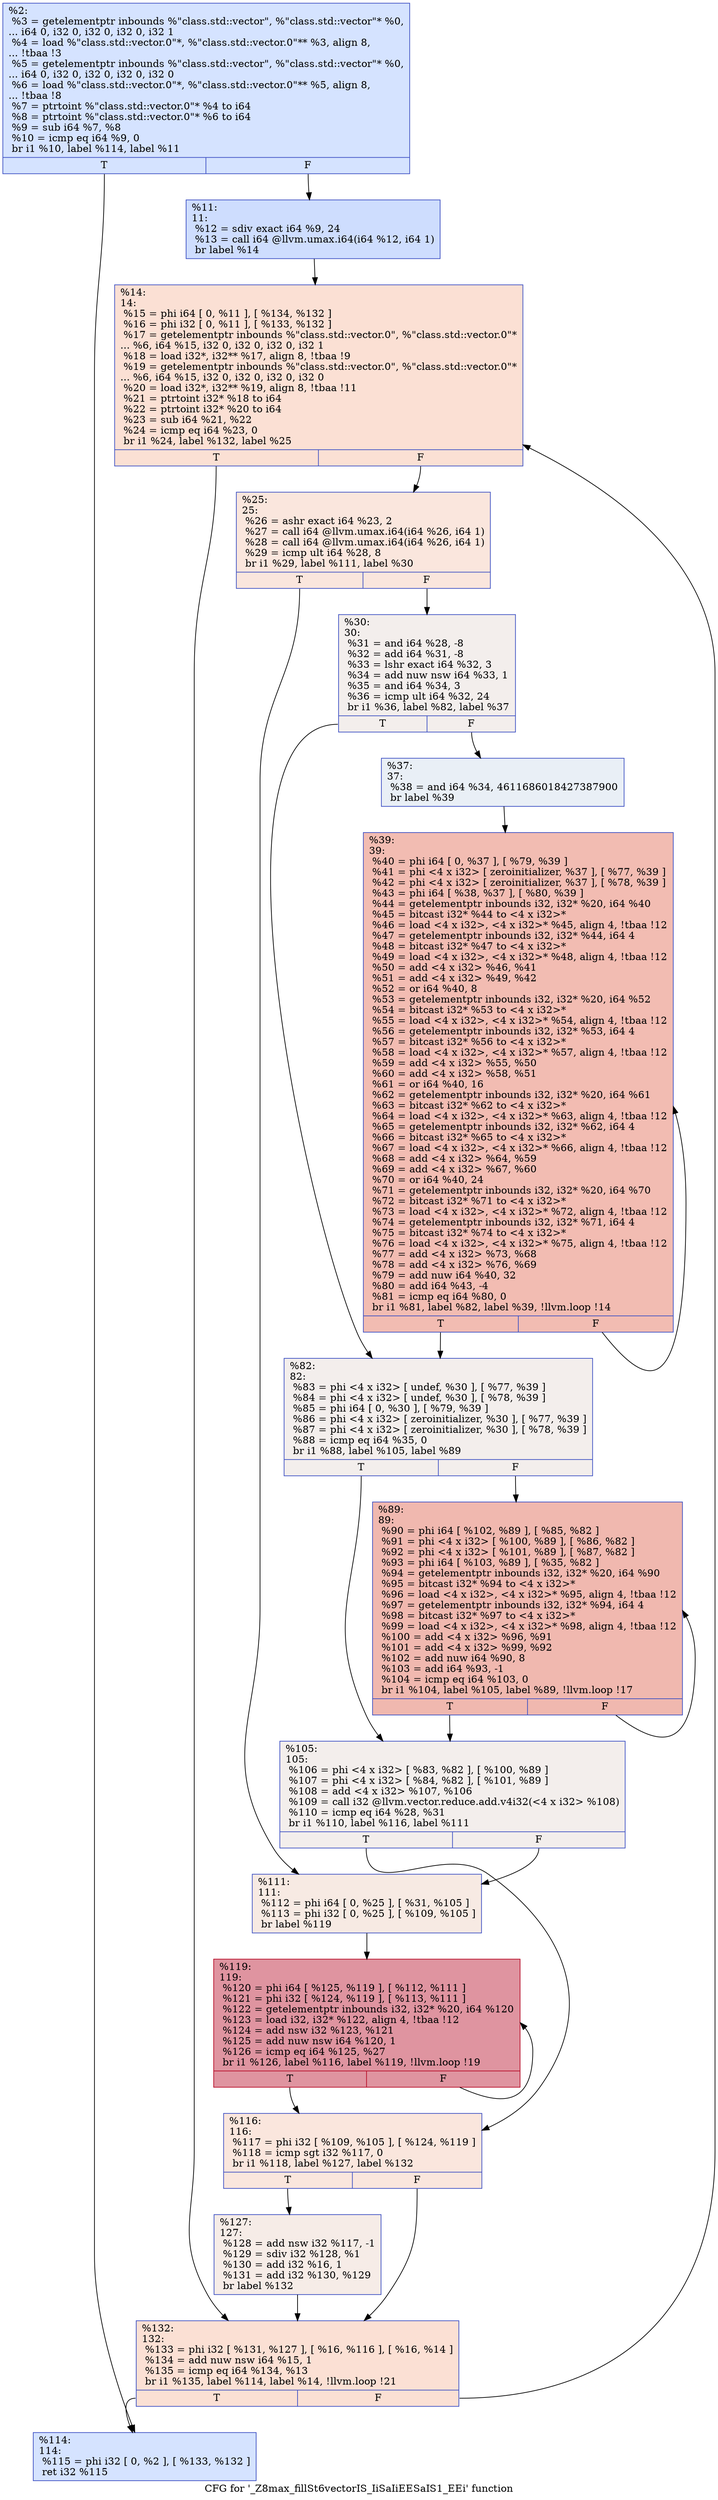 digraph "CFG for '_Z8max_fillSt6vectorIS_IiSaIiEESaIS1_EEi' function" {
	label="CFG for '_Z8max_fillSt6vectorIS_IiSaIiEESaIS1_EEi' function";

	Node0x5629d67dcc30 [shape=record,color="#3d50c3ff", style=filled, fillcolor="#a1c0ff70",label="{%2:\l  %3 = getelementptr inbounds %\"class.std::vector\", %\"class.std::vector\"* %0,\l... i64 0, i32 0, i32 0, i32 0, i32 1\l  %4 = load %\"class.std::vector.0\"*, %\"class.std::vector.0\"** %3, align 8,\l... !tbaa !3\l  %5 = getelementptr inbounds %\"class.std::vector\", %\"class.std::vector\"* %0,\l... i64 0, i32 0, i32 0, i32 0, i32 0\l  %6 = load %\"class.std::vector.0\"*, %\"class.std::vector.0\"** %5, align 8,\l... !tbaa !8\l  %7 = ptrtoint %\"class.std::vector.0\"* %4 to i64\l  %8 = ptrtoint %\"class.std::vector.0\"* %6 to i64\l  %9 = sub i64 %7, %8\l  %10 = icmp eq i64 %9, 0\l  br i1 %10, label %114, label %11\l|{<s0>T|<s1>F}}"];
	Node0x5629d67dcc30:s0 -> Node0x5629d67ddfb0;
	Node0x5629d67dcc30:s1 -> Node0x5629d67de560;
	Node0x5629d67de560 [shape=record,color="#3d50c3ff", style=filled, fillcolor="#8fb1fe70",label="{%11:\l11:                                               \l  %12 = sdiv exact i64 %9, 24\l  %13 = call i64 @llvm.umax.i64(i64 %12, i64 1)\l  br label %14\l}"];
	Node0x5629d67de560 -> Node0x5629d67de9d0;
	Node0x5629d67de9d0 [shape=record,color="#3d50c3ff", style=filled, fillcolor="#f7b99e70",label="{%14:\l14:                                               \l  %15 = phi i64 [ 0, %11 ], [ %134, %132 ]\l  %16 = phi i32 [ 0, %11 ], [ %133, %132 ]\l  %17 = getelementptr inbounds %\"class.std::vector.0\", %\"class.std::vector.0\"*\l... %6, i64 %15, i32 0, i32 0, i32 0, i32 1\l  %18 = load i32*, i32** %17, align 8, !tbaa !9\l  %19 = getelementptr inbounds %\"class.std::vector.0\", %\"class.std::vector.0\"*\l... %6, i64 %15, i32 0, i32 0, i32 0, i32 0\l  %20 = load i32*, i32** %19, align 8, !tbaa !11\l  %21 = ptrtoint i32* %18 to i64\l  %22 = ptrtoint i32* %20 to i64\l  %23 = sub i64 %21, %22\l  %24 = icmp eq i64 %23, 0\l  br i1 %24, label %132, label %25\l|{<s0>T|<s1>F}}"];
	Node0x5629d67de9d0:s0 -> Node0x5629d67deac0;
	Node0x5629d67de9d0:s1 -> Node0x5629d67df3b0;
	Node0x5629d67df3b0 [shape=record,color="#3d50c3ff", style=filled, fillcolor="#f3c7b170",label="{%25:\l25:                                               \l  %26 = ashr exact i64 %23, 2\l  %27 = call i64 @llvm.umax.i64(i64 %26, i64 1)\l  %28 = call i64 @llvm.umax.i64(i64 %26, i64 1)\l  %29 = icmp ult i64 %28, 8\l  br i1 %29, label %111, label %30\l|{<s0>T|<s1>F}}"];
	Node0x5629d67df3b0:s0 -> Node0x5629d67df8d0;
	Node0x5629d67df3b0:s1 -> Node0x5629d67df920;
	Node0x5629d67df920 [shape=record,color="#3d50c3ff", style=filled, fillcolor="#e3d9d370",label="{%30:\l30:                                               \l  %31 = and i64 %28, -8\l  %32 = add i64 %31, -8\l  %33 = lshr exact i64 %32, 3\l  %34 = add nuw nsw i64 %33, 1\l  %35 = and i64 %34, 3\l  %36 = icmp ult i64 %32, 24\l  br i1 %36, label %82, label %37\l|{<s0>T|<s1>F}}"];
	Node0x5629d67df920:s0 -> Node0x5629d67e0030;
	Node0x5629d67df920:s1 -> Node0x5629d67e0080;
	Node0x5629d67e0080 [shape=record,color="#3d50c3ff", style=filled, fillcolor="#cedaeb70",label="{%37:\l37:                                               \l  %38 = and i64 %34, 4611686018427387900\l  br label %39\l}"];
	Node0x5629d67e0080 -> Node0x5629d67e0280;
	Node0x5629d67e0280 [shape=record,color="#3d50c3ff", style=filled, fillcolor="#e1675170",label="{%39:\l39:                                               \l  %40 = phi i64 [ 0, %37 ], [ %79, %39 ]\l  %41 = phi \<4 x i32\> [ zeroinitializer, %37 ], [ %77, %39 ]\l  %42 = phi \<4 x i32\> [ zeroinitializer, %37 ], [ %78, %39 ]\l  %43 = phi i64 [ %38, %37 ], [ %80, %39 ]\l  %44 = getelementptr inbounds i32, i32* %20, i64 %40\l  %45 = bitcast i32* %44 to \<4 x i32\>*\l  %46 = load \<4 x i32\>, \<4 x i32\>* %45, align 4, !tbaa !12\l  %47 = getelementptr inbounds i32, i32* %44, i64 4\l  %48 = bitcast i32* %47 to \<4 x i32\>*\l  %49 = load \<4 x i32\>, \<4 x i32\>* %48, align 4, !tbaa !12\l  %50 = add \<4 x i32\> %46, %41\l  %51 = add \<4 x i32\> %49, %42\l  %52 = or i64 %40, 8\l  %53 = getelementptr inbounds i32, i32* %20, i64 %52\l  %54 = bitcast i32* %53 to \<4 x i32\>*\l  %55 = load \<4 x i32\>, \<4 x i32\>* %54, align 4, !tbaa !12\l  %56 = getelementptr inbounds i32, i32* %53, i64 4\l  %57 = bitcast i32* %56 to \<4 x i32\>*\l  %58 = load \<4 x i32\>, \<4 x i32\>* %57, align 4, !tbaa !12\l  %59 = add \<4 x i32\> %55, %50\l  %60 = add \<4 x i32\> %58, %51\l  %61 = or i64 %40, 16\l  %62 = getelementptr inbounds i32, i32* %20, i64 %61\l  %63 = bitcast i32* %62 to \<4 x i32\>*\l  %64 = load \<4 x i32\>, \<4 x i32\>* %63, align 4, !tbaa !12\l  %65 = getelementptr inbounds i32, i32* %62, i64 4\l  %66 = bitcast i32* %65 to \<4 x i32\>*\l  %67 = load \<4 x i32\>, \<4 x i32\>* %66, align 4, !tbaa !12\l  %68 = add \<4 x i32\> %64, %59\l  %69 = add \<4 x i32\> %67, %60\l  %70 = or i64 %40, 24\l  %71 = getelementptr inbounds i32, i32* %20, i64 %70\l  %72 = bitcast i32* %71 to \<4 x i32\>*\l  %73 = load \<4 x i32\>, \<4 x i32\>* %72, align 4, !tbaa !12\l  %74 = getelementptr inbounds i32, i32* %71, i64 4\l  %75 = bitcast i32* %74 to \<4 x i32\>*\l  %76 = load \<4 x i32\>, \<4 x i32\>* %75, align 4, !tbaa !12\l  %77 = add \<4 x i32\> %73, %68\l  %78 = add \<4 x i32\> %76, %69\l  %79 = add nuw i64 %40, 32\l  %80 = add i64 %43, -4\l  %81 = icmp eq i64 %80, 0\l  br i1 %81, label %82, label %39, !llvm.loop !14\l|{<s0>T|<s1>F}}"];
	Node0x5629d67e0280:s0 -> Node0x5629d67e0030;
	Node0x5629d67e0280:s1 -> Node0x5629d67e0280;
	Node0x5629d67e0030 [shape=record,color="#3d50c3ff", style=filled, fillcolor="#e3d9d370",label="{%82:\l82:                                               \l  %83 = phi \<4 x i32\> [ undef, %30 ], [ %77, %39 ]\l  %84 = phi \<4 x i32\> [ undef, %30 ], [ %78, %39 ]\l  %85 = phi i64 [ 0, %30 ], [ %79, %39 ]\l  %86 = phi \<4 x i32\> [ zeroinitializer, %30 ], [ %77, %39 ]\l  %87 = phi \<4 x i32\> [ zeroinitializer, %30 ], [ %78, %39 ]\l  %88 = icmp eq i64 %35, 0\l  br i1 %88, label %105, label %89\l|{<s0>T|<s1>F}}"];
	Node0x5629d67e0030:s0 -> Node0x5629d67e3a80;
	Node0x5629d67e0030:s1 -> Node0x5629d67e3ad0;
	Node0x5629d67e3ad0 [shape=record,color="#3d50c3ff", style=filled, fillcolor="#dc5d4a70",label="{%89:\l89:                                               \l  %90 = phi i64 [ %102, %89 ], [ %85, %82 ]\l  %91 = phi \<4 x i32\> [ %100, %89 ], [ %86, %82 ]\l  %92 = phi \<4 x i32\> [ %101, %89 ], [ %87, %82 ]\l  %93 = phi i64 [ %103, %89 ], [ %35, %82 ]\l  %94 = getelementptr inbounds i32, i32* %20, i64 %90\l  %95 = bitcast i32* %94 to \<4 x i32\>*\l  %96 = load \<4 x i32\>, \<4 x i32\>* %95, align 4, !tbaa !12\l  %97 = getelementptr inbounds i32, i32* %94, i64 4\l  %98 = bitcast i32* %97 to \<4 x i32\>*\l  %99 = load \<4 x i32\>, \<4 x i32\>* %98, align 4, !tbaa !12\l  %100 = add \<4 x i32\> %96, %91\l  %101 = add \<4 x i32\> %99, %92\l  %102 = add nuw i64 %90, 8\l  %103 = add i64 %93, -1\l  %104 = icmp eq i64 %103, 0\l  br i1 %104, label %105, label %89, !llvm.loop !17\l|{<s0>T|<s1>F}}"];
	Node0x5629d67e3ad0:s0 -> Node0x5629d67e3a80;
	Node0x5629d67e3ad0:s1 -> Node0x5629d67e3ad0;
	Node0x5629d67e3a80 [shape=record,color="#3d50c3ff", style=filled, fillcolor="#e3d9d370",label="{%105:\l105:                                              \l  %106 = phi \<4 x i32\> [ %83, %82 ], [ %100, %89 ]\l  %107 = phi \<4 x i32\> [ %84, %82 ], [ %101, %89 ]\l  %108 = add \<4 x i32\> %107, %106\l  %109 = call i32 @llvm.vector.reduce.add.v4i32(\<4 x i32\> %108)\l  %110 = icmp eq i64 %28, %31\l  br i1 %110, label %116, label %111\l|{<s0>T|<s1>F}}"];
	Node0x5629d67e3a80:s0 -> Node0x5629d67e4b10;
	Node0x5629d67e3a80:s1 -> Node0x5629d67df8d0;
	Node0x5629d67df8d0 [shape=record,color="#3d50c3ff", style=filled, fillcolor="#eed0c070",label="{%111:\l111:                                              \l  %112 = phi i64 [ 0, %25 ], [ %31, %105 ]\l  %113 = phi i32 [ 0, %25 ], [ %109, %105 ]\l  br label %119\l}"];
	Node0x5629d67df8d0 -> Node0x5629d67e4d70;
	Node0x5629d67ddfb0 [shape=record,color="#3d50c3ff", style=filled, fillcolor="#a1c0ff70",label="{%114:\l114:                                              \l  %115 = phi i32 [ 0, %2 ], [ %133, %132 ]\l  ret i32 %115\l}"];
	Node0x5629d67e4b10 [shape=record,color="#3d50c3ff", style=filled, fillcolor="#f3c7b170",label="{%116:\l116:                                              \l  %117 = phi i32 [ %109, %105 ], [ %124, %119 ]\l  %118 = icmp sgt i32 %117, 0\l  br i1 %118, label %127, label %132\l|{<s0>T|<s1>F}}"];
	Node0x5629d67e4b10:s0 -> Node0x5629d67e5090;
	Node0x5629d67e4b10:s1 -> Node0x5629d67deac0;
	Node0x5629d67e4d70 [shape=record,color="#b70d28ff", style=filled, fillcolor="#b70d2870",label="{%119:\l119:                                              \l  %120 = phi i64 [ %125, %119 ], [ %112, %111 ]\l  %121 = phi i32 [ %124, %119 ], [ %113, %111 ]\l  %122 = getelementptr inbounds i32, i32* %20, i64 %120\l  %123 = load i32, i32* %122, align 4, !tbaa !12\l  %124 = add nsw i32 %123, %121\l  %125 = add nuw nsw i64 %120, 1\l  %126 = icmp eq i64 %125, %27\l  br i1 %126, label %116, label %119, !llvm.loop !19\l|{<s0>T|<s1>F}}"];
	Node0x5629d67e4d70:s0 -> Node0x5629d67e4b10;
	Node0x5629d67e4d70:s1 -> Node0x5629d67e4d70;
	Node0x5629d67e5090 [shape=record,color="#3d50c3ff", style=filled, fillcolor="#ead5c970",label="{%127:\l127:                                              \l  %128 = add nsw i32 %117, -1\l  %129 = sdiv i32 %128, %1\l  %130 = add i32 %16, 1\l  %131 = add i32 %130, %129\l  br label %132\l}"];
	Node0x5629d67e5090 -> Node0x5629d67deac0;
	Node0x5629d67deac0 [shape=record,color="#3d50c3ff", style=filled, fillcolor="#f7b99e70",label="{%132:\l132:                                              \l  %133 = phi i32 [ %131, %127 ], [ %16, %116 ], [ %16, %14 ]\l  %134 = add nuw nsw i64 %15, 1\l  %135 = icmp eq i64 %134, %13\l  br i1 %135, label %114, label %14, !llvm.loop !21\l|{<s0>T|<s1>F}}"];
	Node0x5629d67deac0:s0 -> Node0x5629d67ddfb0;
	Node0x5629d67deac0:s1 -> Node0x5629d67de9d0;
}
